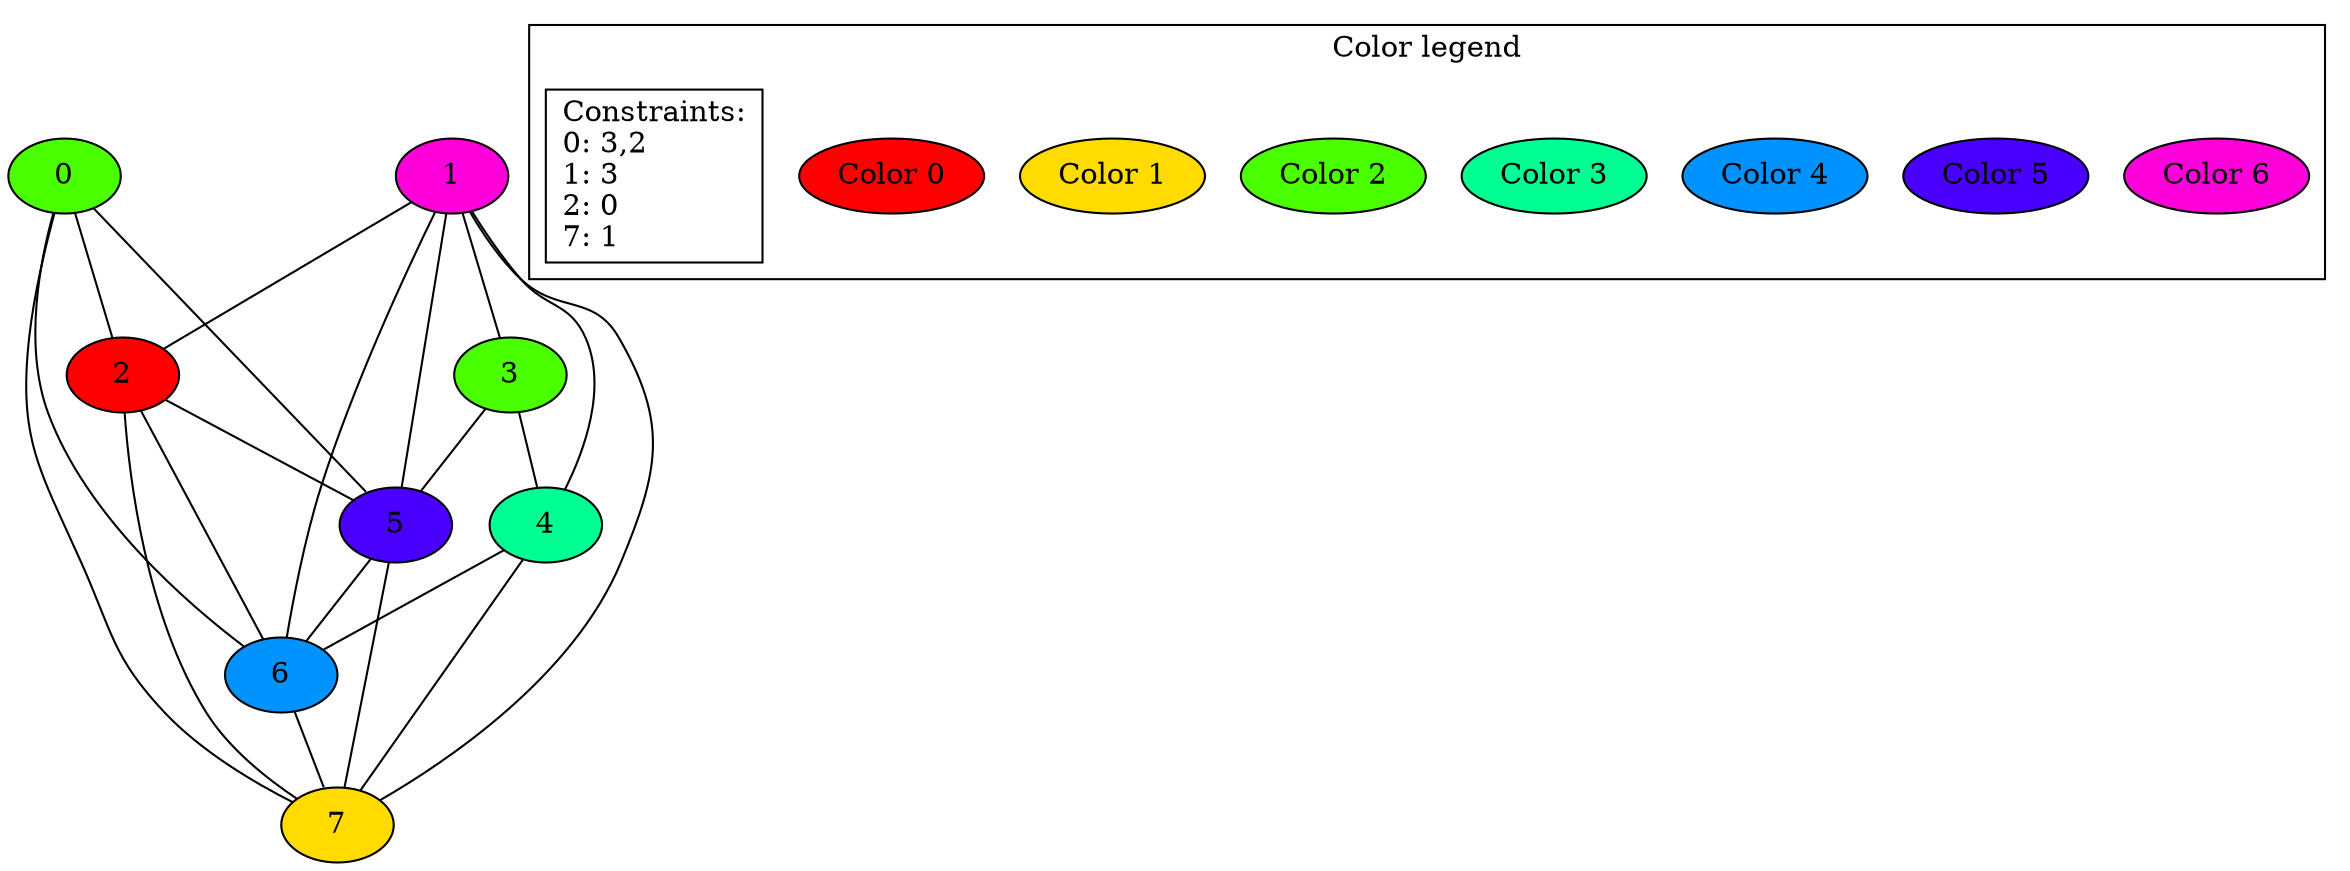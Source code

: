 strict graph partially_evolved {
	0 [style="filled"; fillcolor="0.285714 1.0 1.0"]
	1 [style="filled"; fillcolor="0.857143 1.0 1.0"]
	2 [style="filled"; fillcolor="0 1.0 1.0"]
	3 [style="filled"; fillcolor="0.285714 1.0 1.0"]
	4 [style="filled"; fillcolor="0.428571 1.0 1.0"]
	5 [style="filled"; fillcolor="0.714286 1.0 1.0"]
	6 [style="filled"; fillcolor="0.571429 1.0 1.0"]
	7 [style="filled"; fillcolor="0.142857 1.0 1.0"]
	0 -- 2
	0 -- 7
	0 -- 5
	0 -- 6
	1 -- 6
	1 -- 3
	1 -- 4
	1 -- 2
	1 -- 5
	1 -- 7
	2 -- 5
	2 -- 0
	2 -- 6
	2 -- 7
	2 -- 1
	3 -- 1
	3 -- 5
	3 -- 4
	4 -- 7
	4 -- 1
	4 -- 3
	4 -- 6
	5 -- 3
	5 -- 2
	5 -- 0
	5 -- 6
	5 -- 1
	5 -- 7
	6 -- 1
	6 -- 2
	6 -- 7
	6 -- 4
	6 -- 5
	6 -- 0
	7 -- 0
	7 -- 4
	7 -- 6
	7 -- 2
	7 -- 5
	7 -- 1
	subgraph clusterlegend {
		label="Color legend";
		shape=rectangle
		"Color 6" [style="filled"; fillcolor="0.857143 1.0 1.0"]
		"Color 5" [style="filled"; fillcolor="0.714286 1.0 1.0"]
		"Color 4" [style="filled"; fillcolor="0.571429 1.0 1.0"]
		"Color 3" [style="filled"; fillcolor="0.428571 1.0 1.0"]
		"Color 2" [style="filled"; fillcolor="0.285714 1.0 1.0"]
		"Color 1" [style="filled"; fillcolor="0.142857 1.0 1.0"]
		"Color 0" [style="filled"; fillcolor="0 1.0 1.0"]
		"Constraints:
0: 3,2\l1: 3\l2: 0\l7: 1\l" [shape=box]
	}
}
